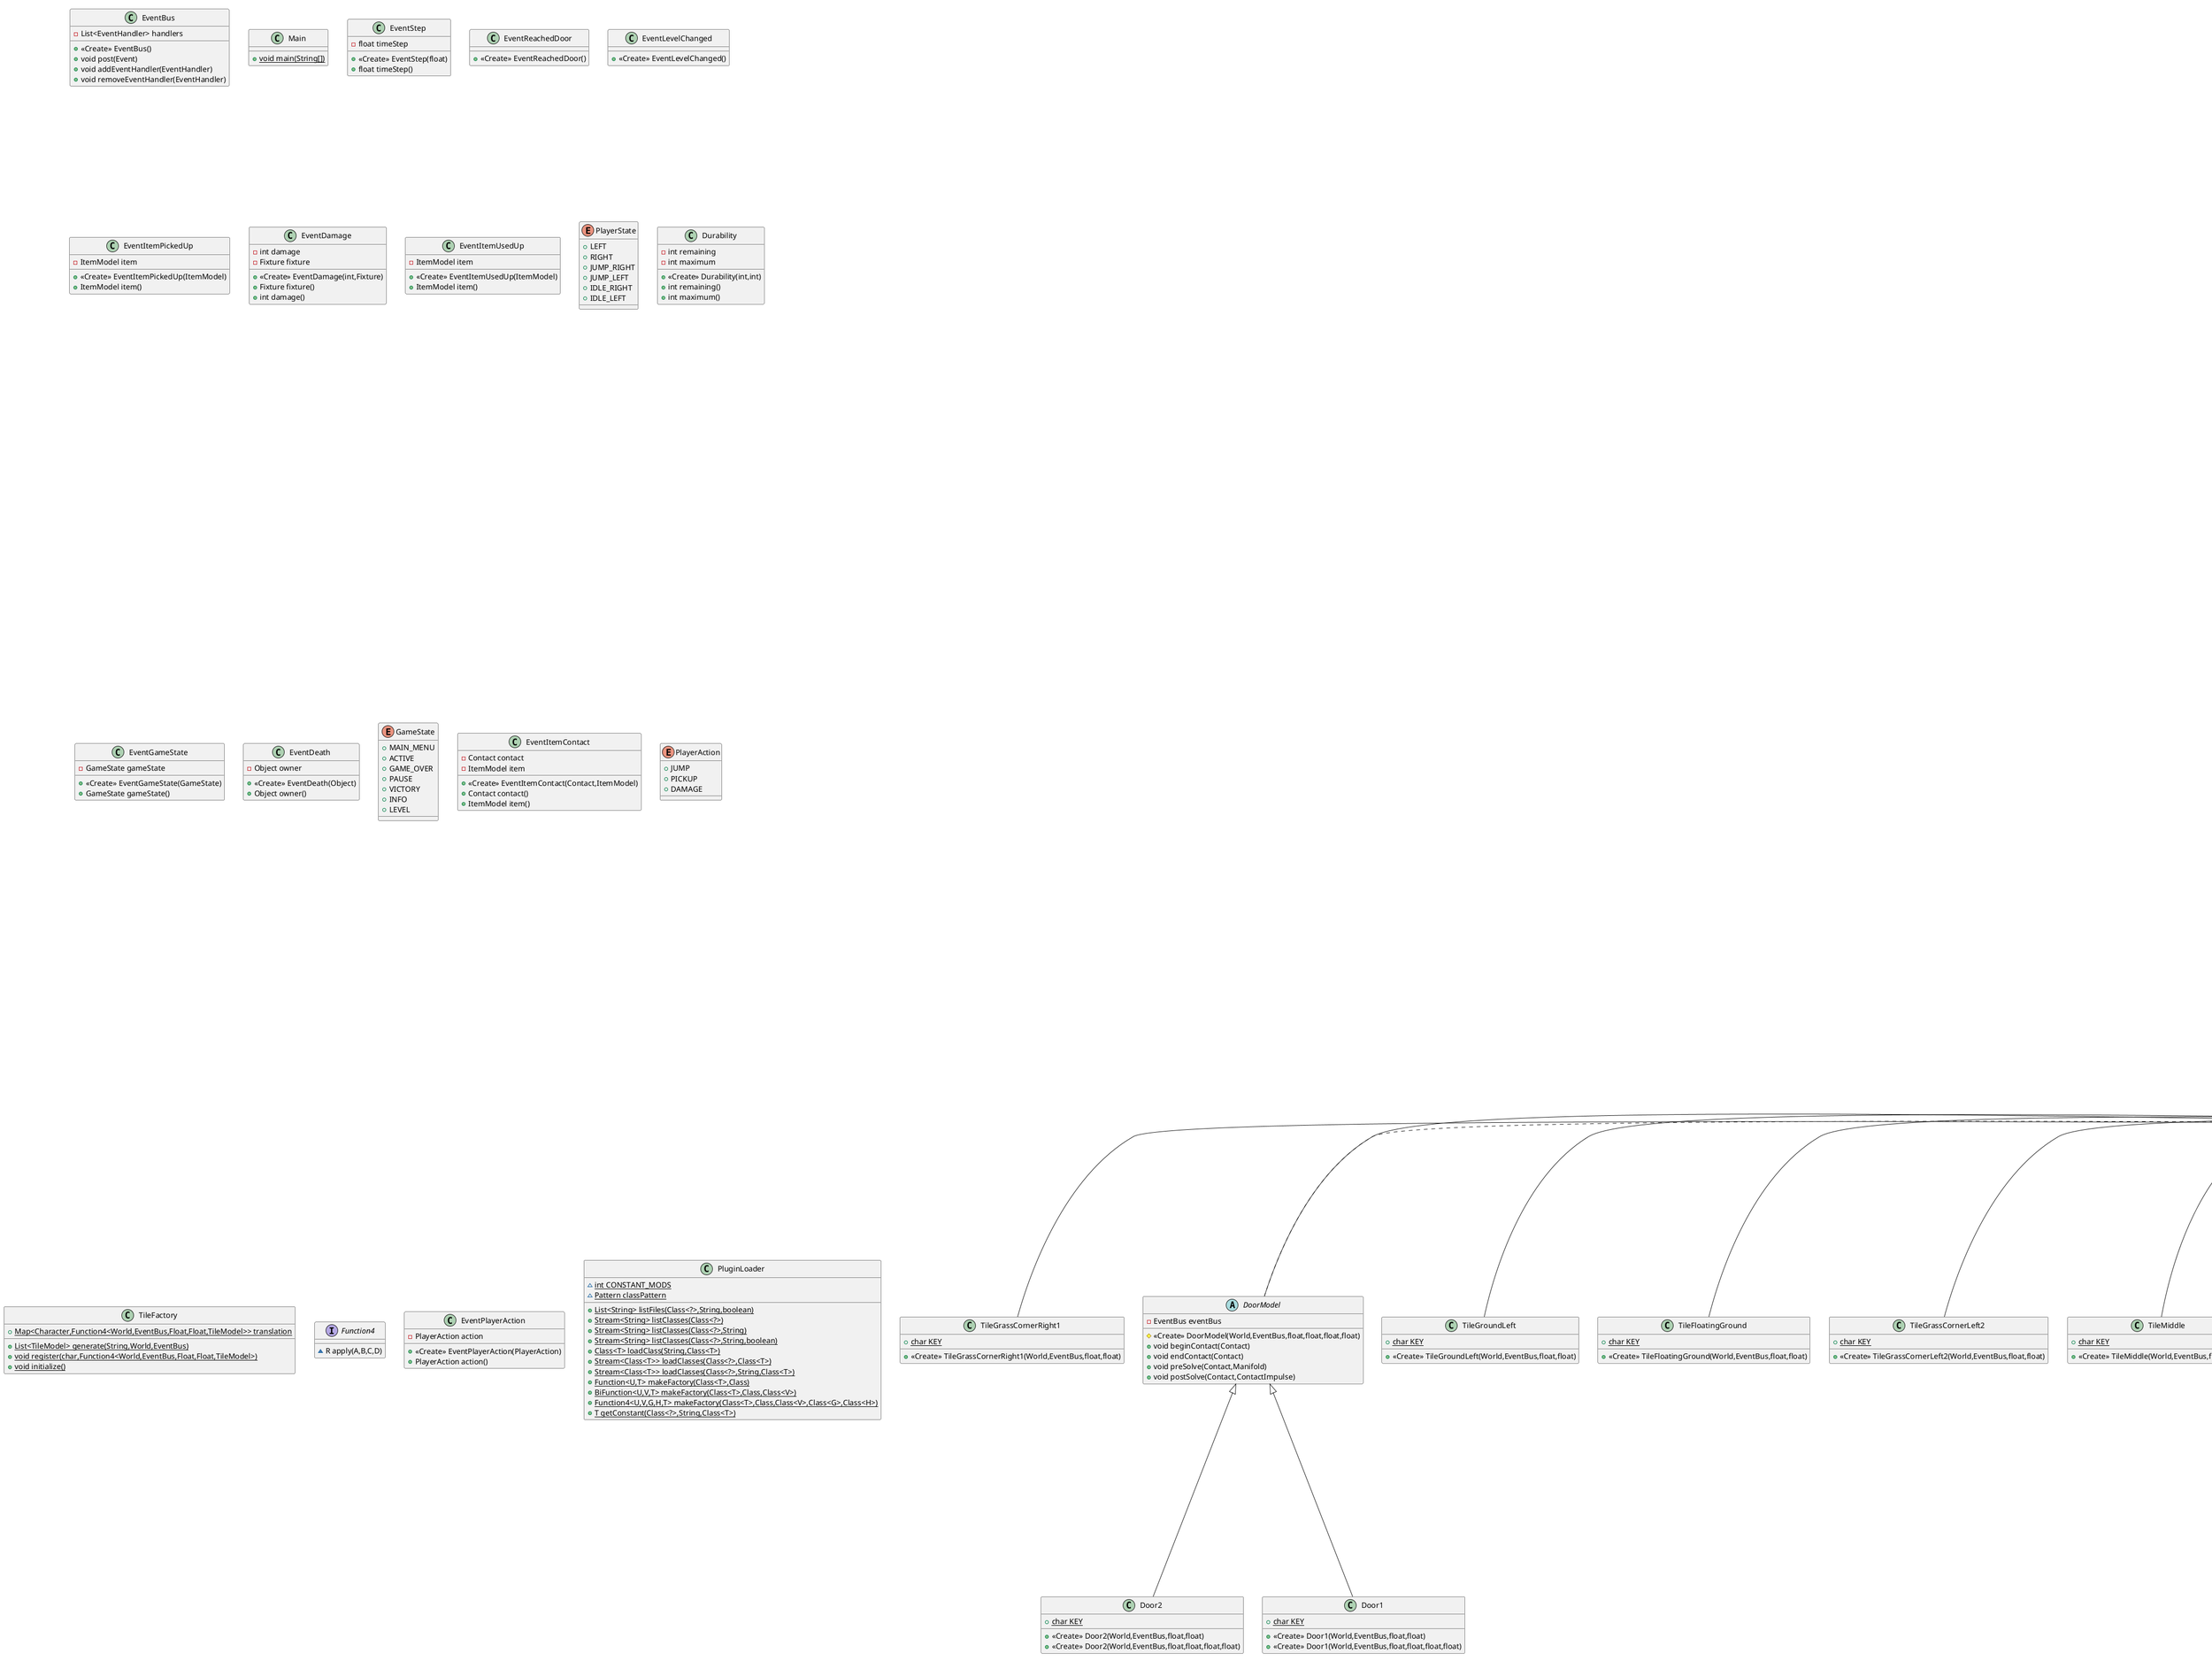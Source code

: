 @startuml
interface ControllableGameModel {
~ ControllableLevel getControllableLevel()
~ void setState(GameState)
~ void setLevel(String)
}

class TileGrassCornerRight1 {
+ {static} char KEY
+ <<Create>> TileGrassCornerRight1(World,EventBus,float,float)
}


abstract class DoorModel {
- EventBus eventBus
# <<Create>> DoorModel(World,EventBus,float,float,float,float)
+ void beginContact(Contact)
+ void endContact(Contact)
+ void preSolve(Contact,Manifold)
+ void postSolve(Contact,ContactImpulse)
}


interface GameStateGettable {
~ GameState getState()
}

abstract class Effect {
- float speedBoost
- float jumpBoost
- int maxDuration
- int duration
+ <<Create>> Effect(int,float,float)
+ void step()
+ boolean hasEnded()
+ float getSpeedBoost()
+ float getJumpBoost()
+ Durability getDuration()
}


class TileGroundLeft {
+ {static} char KEY
+ <<Create>> TileGroundLeft(World,EventBus,float,float)
}


class ItemHP {
- {static} int DURABILITY
- {static} int DURATION
+ <<Create>> ItemHP(EventBus,World,float,float)
+ String getDescription()
+ String getName()
}


class PauseScreen {
- Texture texture
- String title
- String text
- GlyphLayout titleLayout
- GlyphLayout textLayout
+ <<Create>> PauseScreen(InputProcessor)
+ void render(float)
}


class Controller {
- ControllableGameModel model
- boolean wasMenu
+ <<Create>> Controller(ControllableGameModel)
+ boolean keyDown(int)
- void chooseLevel(int)
+ boolean keyUp(int)
+ void handleEvent(Event)
}


class TileFloatingGround {
+ {static} char KEY
+ <<Create>> TileFloatingGround(World,EventBus,float,float)
}


class TileMiddle {
+ {static} char KEY
+ <<Create>> TileMiddle(World,EventBus,float,float)
}


class EventBus {
- List<EventHandler> handlers
+ <<Create>> EventBus()
+ void post(Event)
+ void addEventHandler(EventHandler)
+ void removeEventHandler(EventHandler)
}


class InfoScreen {
- {static} Texture texture
- Table tableController
- Table tableItem
- Stage stage
- Label.LabelStyle labelStyle
- ITexturePack texturePack
- ItemMushroom itemMushroom
- ItemEnergy itemEnergy
- Image mushroomImg
- Image energyImg
- ItemHP itemHp
- Image hpImg
+ <<Create>> InfoScreen(InputProcessor)
- void createLeftTable()
- void createRightTable()
- void createItemGroup(Image,ViewableItem)
- void createDescriptionContainer(ViewableItem)
+ void render(float)
}


class TileGround {
+ {static} char KEY
+ <<Create>> TileGround(World,EventBus,float,float)
}


class Hud {
- {static} int IMG_SIZE
- {static} int TEXT_WIDTH
- {static} int TEXT_HEIGHT
- ViewableLevel level
- ITexturePack texturePack
- Image itemIcon
- Label itemDurability
- HorizontalGroup effectIcons
- Map<ViewableEffect,Image> effectIconImages
- HorizontalGroup effectDurations
- Map<ViewableEffect,Image> effectDurationImages
- Table table
- HorizontalGroup hpGroup
- LinkedList<Image> hpIcons
+ <<Create>> Hud(SpriteBatch,ViewableLevel,ITexturePack)
- void fillTable()
- void updateHp()
- void drawHp()
- void updateItemActors()
- void updateEffectActors()
- Sprite getEffectDuration(ViewableEffect)
- void update()
+ void draw()
}


class TexturePack {
+ {static} String TILE_NAME
- {static} TextureAtlas atlas
- {static} int TILE_WIDTH
- {static} int TILE_HEIGHT
- {static} Map<PlayerState,Animation<TextureRegion>> PLAYER_ANIMATION_MAP
- float playerStateTime
- PlayerState playerLastState
- {static} Animation<TextureRegion> loadAnimation(String,int)
- TextureRegion getTextureFromAtlas(int)
+ TextureRegion getTileTexture(ViewableTile)
+ TextureRegion getPlayerTexture(PlayerState,float)
- void updatePlayerVariables(PlayerState,float)
+ TextureRegion getItemTexture(ViewableItem)
+ TextureRegion getHpTexture()
+ TextureRegion getEffectTexture(ViewableEffect)
+ TextureRegion getInventorySlot()
}


class TileFloatingGroundLeftSlim {
+ {static} char KEY
+ <<Create>> TileFloatingGroundLeftSlim(World,EventBus,float,float)
}


class TileGrassCornerRight2 {
+ {static} char KEY
+ <<Create>> TileGrassCornerRight2(World,EventBus,float,float)
}


class MenuScreen {
- {static} float TEXTURE_RATIO
- {static} Texture texture
- {static} String title
- {static} String text
- {static} GlyphLayout titleLayout
- {static} GlyphLayout textLayout
+ <<Create>> MenuScreen(InputProcessor)
+ void render(float)
}


class ItemEnergy {
- {static} int DURABILITY
- {static} int DURATION
+ <<Create>> ItemEnergy(EventBus,World,float,float)
+ String getDescription()
+ String getName()
}


class Saw {
+ {static} char KEY
- {static} int DAMAGE
+ <<Create>> Saw(World,EventBus,float,float)
+ <<Create>> Saw(World,EventBus,float,float,float)
# Shape createShape(float,float)
# Body createBody(float,float)
+ float getY()
}


abstract class DamageTileModel {
- int DAMAGE
- EventBus eventBus
# <<Create>> DamageTileModel(World,EventBus,float,float,float,float,int)
+ void beginContact(Contact)
+ void endContact(Contact)
+ void preSolve(Contact,Manifold)
+ void postSolve(Contact,ContactImpulse)
}


interface ViewableTile {
}
class Health {
- Object owner
- EventBus bus
- int max
- int health
+ <<Create>> Health(Object,EventBus,int)
+ <<Create>> Health(Object,EventBus,int,int)
+ void regenerate(int)
+ void damage(int)
+ int getHealth()
+ int getMaxHealth()
}


interface Positionable {
~ float getX()
~ float getY()
}

class VictoryScreen {
- Texture texture
- GlyphLayout textLayout
- GlyphLayout titleLayout
- String text
- String title
+ <<Create>> VictoryScreen(InputProcessor)
+ void render(float)
}


class Main {
+ {static} void main(String[])
}

class LevelScreen {
- Texture texture
- Table table
- Label.LabelStyle labelStyle
- String title
- Stage stage
+ <<Create>> LevelScreen(InputProcessor)
- void createLevelTable()
+ void render(float)
}


class Door2 {
+ {static} char KEY
+ <<Create>> Door2(World,EventBus,float,float)
+ <<Create>> Door2(World,EventBus,float,float,float,float)
}


class ContactListeners {
- List<ContactListener> contactListeners
+ <<Create>> ContactListeners()
+ boolean add(ContactListener)
+ void beginContact(Contact)
+ void endContact(Contact)
+ void preSolve(Contact,Manifold)
+ void postSolve(Contact,ContactImpulse)
}


class EventStep {
- float timeStep
+ <<Create>> EventStep(float)
+ float timeStep()
}


class TileGrassCornerLeft2 {
+ {static} char KEY
+ <<Create>> TileGrassCornerLeft2(World,EventBus,float,float)
}


class EffectHpUp {
- {static} float SPEED_BOOST
- {static} float JUMP_BOOST
+ <<Create>> EffectHpUp(int)
}


class EventReachedDoor {
+ <<Create>> EventReachedDoor()
}

class EventLevelChanged {
+ <<Create>> EventLevelChanged()
}

class GameScreen {
- {static} float VIEWPORT_WIDTH
- {static} float VIEWPORT_HEIGHT
- EventBus eventBus
- ViewableLevel level
- OrthographicCamera gameCam
- Viewport gamePort
- SpriteBatch batch
- SpriteBatch batchHud
- ITexturePack texturePack
- Stage hud
- Stage BackgroundLayers
+ <<Create>> GameScreen(ViewableLevel,EventBus,InputProcessor)
+ void show()
+ void render(float)
- void updateCamToPlayer()
- void renderTiles(List<ViewableTile>,float)
- void renderTile(ViewableTile,float)
- void renderItems()
- void renderItem(ViewableItem)
- void addBackgroundLayers(Array<Texture>)
+ void dispose()
+ void resize(int,int)
+ void pause()
+ void resume()
+ void hide()
}


class EventItemPickedUp {
- ItemModel item
+ <<Create>> EventItemPickedUp(ItemModel)
+ ItemModel item()
}


interface Sizeable {
~ float getWidth()
~ float getHeight()
}

class EventDamage {
- int damage
- Fixture fixture
+ <<Create>> EventDamage(int,Fixture)
+ Fixture fixture()
+ int damage()
}


class PlayerModel {
- {static} String USERDATA_BOTTOM
- {static} String USERDATA_LEFT
- {static} String USERDATA_RIGHT
- {static} String USERDATA_TOP
- {static} String USERDATA_SENSOR
- {static} float WIDTH
- {static} float HEIGHT
- {static} float DX
- {static} float DY
- {static} float AIR_CONTROL
- {static} float MAX_DX
- {static} float MAX_DY
- {static} float DENSITY
- {static} float FRICTION
- {static} float FRICTION_BOTTOM
- {static} float RESTITUTION
- {static} Set<Object> USERDATA_SET
- EventBus bus
- World world
- float void_height
- Body body
- List<Effect> effects
- IHealth hp
- Shape shapeTop
- Shape shapeSensor
- PlayerState state
- boolean moveUp
- int contactCountSensor
- ItemModel item
- float immunityCoolDown
+ <<Create>> PlayerModel(EventBus,World,float,float)
+ <<Create>> PlayerModel(EventBus,World,float,float,float)
- {static} HashSet<Object> createUserDataSet()
- boolean isContacted(Fixture)
+ void moveUp(boolean)
+ void moveDown(boolean)
+ void moveLeft(boolean)
+ void moveRight(boolean)
+ void useItem()
+ float getX()
+ float getY()
+ float getWidth()
+ float getHeight()
+ void step(float)
- boolean isGrounded()
- void move(float,float)
- Body createBody(float,float)
- void createShapes()
- void createFixtures(Body)
+ void handleEvent(Event)
- void handleDamage(int)
+ PlayerState getState()
- void updateState()
+ void beginContact(Contact)
+ void endContact(Contact)
+ void preSolve(Contact,Manifold)
+ void postSolve(Contact,ContactImpulse)
- boolean isSensorToGroundContact(Contact)
- boolean isBottomToGroundContact(Contact)
+ int getHp()
+ List<ViewableEffect> getEffects()
+ ViewableItem getItem()
}


class GameView {
+ {static} float VIEWPORT_WIDTH
+ {static} float VIEWPORT_HEIGHT
+ {static} float ASPECT_RATIO
- EventBus bus
- InputProcessor processor
- IAssetsManager assetsManager
- ViewableGameModel model
+ <<Create>> GameView(ViewableGameModel,EventBus,InputProcessor)
+ void create()
- void updateScreenAndMusic(GameState)
+ void handleEvent(Event)
}


interface EventHandler {
~ void handleEvent(Event)
}

abstract class TileHalf {
+ <<Create>> TileHalf(World,float,float,float,float)
+ <<Create>> TileHalf(World,EventBus,float,float)
# Shape createShape(float,float)
}

class TileGroundRight {
+ {static} char KEY
+ <<Create>> TileGroundRight(World,EventBus,float,float)
}


class Level {
- {static} int VELOCITY_ITERATIONS
- {static} int POSITION_ITERATIONS
+ float void_height
- EventBus bus
- float gravity
- float wind
- String default_foreground
- String default_background
- List<Function<World,ItemModel>> default_items
- float default_player_x
- float default_player_y
- World world
- List<TileModel> foreground
- List<TileModel> background
- List<ItemModel> items
- PlayerModel player
- List<ItemModel> toBeRemoved
- boolean isActive
- boolean initialized
+ <<Create>> Level(EventBus,float,float,float,float,float,String,String,List<Function<World,ItemModel>>)
+ void beginContact(Contact)
+ void endContact(Contact)
+ void preSolve(Contact,Manifold)
+ void postSolve(Contact,ContactImpulse)
+ void handleEvent(Event)
+ void step(float)
+ ControllablePlayerModel getControllablePlayer()
- void removeEventHandlers()
- void addEventHandlers()
- void disposeContents()
+ void reset()
+ void activate()
+ void disable()
+ ViewablePlayerModel getViewablePlayer()
+ List<ViewableTile> getForegroundTiles()
+ List<ViewableTile> getBackgroundTiles()
+ List<ViewableItem> getItems()
}


class EventItemUsedUp {
- ItemModel item
+ <<Create>> EventItemUsedUp(ItemModel)
+ ItemModel item()
}


class GameModel {
- EventBus bus
- Map<String,ILevel> levels
- String level
- GameState state
+ <<Create>> GameModel(EventBus)
- void fillLevels()
+ GameState getState()
+ void setState(GameState)
+ ControllableLevel getControllableLevel()
+ void setLevel(String)
+ void handleEvent(Event)
+ ViewableLevel getViewableLevel()
}


class EffectSpeedBoost {
- {static} float SPEED_BOOST
- {static} float JUMP_BOOST
+ <<Create>> EffectSpeedBoost(int)
}


class TilePillar {
+ {static} char KEY
+ <<Create>> TilePillar(World,EventBus,float,float)
}


class Background {
- Array<Texture> layers
- float x
+ <<Create>> Background(Array<Texture>)
+ void draw(Batch,float)
}


class TileFloatingGroundRight {
+ {static} char KEY
+ <<Create>> TileFloatingGroundRight(World,EventBus,float,float)
}


abstract class TileModel {
+ {static} float TILE_WIDTH
+ {static} float TILE_HEIGHT
# World world
# Body body
# Shape shape
- float width
- float height
+ <<Create>> TileModel(World,EventBus,float,float)
+ <<Create>> TileModel(World,float,float,float,float)
# Body createBody(float,float)
# Shape createShape(float,float)
+ float getX()
+ float getY()
+ float getWidth()
+ float getHeight()
+ void step(float)
+ void handleEvent(Event)
}


interface ControllableLevel {
~ ControllablePlayerModel getControllablePlayer()
~ void reset()
~ void activate()
~ void disable()
}

interface Stepable {
~ void step(float)
}

enum PlayerState {
+  LEFT
+  RIGHT
+  JUMP_RIGHT
+  JUMP_LEFT
+  IDLE_RIGHT
+  IDLE_LEFT
}

abstract class AbstractScreen {
# {static} BitmapFont font
- {static} float ViewPort
+ {static} float VIEWPORT_WIDTH
+ {static} float VIEWPORT_HEIGHT
# SpriteBatch batch
# OrthographicCamera gameCam
- Viewport gamePort
+ <<Create>> AbstractScreen(InputProcessor)
+ void show()
- void update()
+ void render(float)
+ void resize(int,int)
+ void pause()
+ void resume()
+ void hide()
+ void dispose()
}


class Durability {
- int remaining
- int maximum
+ <<Create>> Durability(int,int)
+ int remaining()
+ int maximum()
}


class GameOverScreen {
- Texture texture
- GlyphLayout layout
- String title
- String text
+ <<Create>> GameOverScreen(InputProcessor)
+ void render(float)
}


class TileSideRight {
+ {static} char KEY
+ <<Create>> TileSideRight(World,EventBus,float,float)
}


interface ViewableItem {
~ String getDescription()
~ String getName()
~ Durability getDurability()
}

class EventGameState {
- GameState gameState
+ <<Create>> EventGameState(GameState)
+ GameState gameState()
}


abstract class ItemModel {
- {static} float WIDTH
- {static} float HEIGHT
- Body body
- World world
- EventBus bus
# Durability durability
# Supplier<Effect> createEffect
- Shape shape
+ <<Create>> ItemModel(EventBus,World,float,float)
- Body createBody(World,float,float)
+ Effect use()
- void reduceDurability()
+ void destroyBody()
+ float getWidth()
+ float getHeight()
+ float getX()
+ float getY()
+ Durability getDurability()
+ void handleEvent(Event)
+ void beginContact(Contact)
+ void endContact(Contact)
+ void preSolve(Contact,Manifold)
+ void postSolve(Contact,ContactImpulse)
- boolean isContacted(Contact)
}


interface ViewableEffect {
~ Durability getDuration()
}

class TileGroundSingle {
+ {static} char KEY
+ <<Create>> TileGroundSingle(World,EventBus,float,float)
}


interface IHealth {
~ void regenerate(int)
~ void damage(int)
~ int getHealth()
~ int getMaxHealth()
}

class EffectJumpBoost {
- {static} float SPEED_BOOST
- {static} float JUMP_BOOST
+ <<Create>> EffectJumpBoost(int)
}


class TileFloatingGroundLeft {
+ {static} char KEY
+ <<Create>> TileFloatingGroundLeft(World,EventBus,float,float)
}


class TileBottom {
+ {static} char KEY
+ <<Create>> TileBottom(World,EventBus,float,float)
}


interface ControllablePlayerModel {
~ void moveUp(boolean)
~ void moveDown(boolean)
~ void moveLeft(boolean)
~ void moveRight(boolean)
~ void useItem()
}

interface PlayerStateGettable {
~ PlayerState getState()
}

class TileBottomRight {
+ {static} char KEY
+ <<Create>> TileBottomRight(World,EventBus,float,float)
}


class ItemMushroom {
- {static} int DURABILITY
- {static} int DURATION
+ <<Create>> ItemMushroom(EventBus,World,float,float)
+ String getDescription()
+ String getName()
}


class TileFloatingGroundRightSlim {
+ {static} char KEY
+ <<Create>> TileFloatingGroundRightSlim(World,EventBus,float,float)
}


interface ContactableTiles {
}
class EventDispose {
}
class TileBottomLeft {
+ {static} char KEY
+ <<Create>> TileBottomLeft(World,EventBus,float,float)
}


class TileFloatingGroundSingle {
+ {static} char KEY
+ <<Create>> TileFloatingGroundSingle(World,EventBus,float,float)
}


interface Event {
}
class EventDeath {
- Object owner
+ <<Create>> EventDeath(Object)
+ Object owner()
}


interface ILevel {
}
class Spike {
+ {static} char KEY
- {static} int DAMAGE
+ <<Create>> Spike(World,EventBus,float,float)
+ <<Create>> Spike(World,EventBus,float,float,float,float)
# Shape createShape(float,float)
}


interface ViewableGameModel {
~ ViewableLevel getViewableLevel()
}

class TileFloatingGroundSingleSlim {
+ {static} char KEY
+ <<Create>> TileFloatingGroundSingleSlim(World,EventBus,float,float)
}


enum GameState {
+  MAIN_MENU
+  ACTIVE
+  GAME_OVER
+  PAUSE
+  VICTORY
+  INFO
+  LEVEL
}

class TileSideLeft {
+ {static} char KEY
+ <<Create>> TileSideLeft(World,EventBus,float,float)
}


class TileFloatingGroundSlim {
+ {static} char KEY
+ <<Create>> TileFloatingGroundSlim(World,EventBus,float,float)
}


interface ViewableLevel {
~ ViewablePlayerModel getViewablePlayer()
~ List<ViewableTile> getForegroundTiles()
~ List<ViewableTile> getBackgroundTiles()
~ List<ViewableItem> getItems()
}

class EventItemContact {
- Contact contact
- ItemModel item
+ <<Create>> EventItemContact(Contact,ItemModel)
+ Contact contact()
+ ItemModel item()
}


enum PlayerAction {
+  JUMP
+  PICKUP
+  DAMAGE
}

class TileFactory {
+ {static} Map<Character,Function4<World,EventBus,Float,Float,TileModel>> translation
+ {static} List<TileModel> generate(String,World,EventBus)
+ {static} void register(char,Function4<World,EventBus,Float,Float,TileModel>)
+ {static} void initialize()
}


interface IAssetsManager {
~ void playMusic(String)
~ void stopMusic()
~ void pauseMusic()
~ void resumeMusic()
~ void playSoundEffect(PlayerAction)
}

class AssetsManager {
- {static} Map<PlayerAction,String> soundEffectMap
- {static} Map<String,String> musicMap
- Map<PlayerAction,Sound> currentEffects
- Music nowPlaying
- String lastPlayed
+ <<Create>> AssetsManager()
+ void playMusic(String)
+ void stopMusic()
+ void pauseMusic()
+ void resumeMusic()
+ void playSoundEffect(PlayerAction)
}


interface ViewablePlayerModel {
~ int getHp()
~ List<ViewableEffect> getEffects()
~ ViewableItem getItem()
}

interface ITexturePack {
~ TextureRegion getTileTexture(ViewableTile)
~ TextureRegion getPlayerTexture(PlayerState,float)
~ TextureRegion getItemTexture(ViewableItem)
~ TextureRegion getEffectTexture(ViewableEffect)
~ TextureRegion getInventorySlot()
~ TextureRegion getHpTexture()
}

class Door1 {
+ {static} char KEY
+ <<Create>> Door1(World,EventBus,float,float)
+ <<Create>> Door1(World,EventBus,float,float,float,float)
}


interface Function4 {
~ R apply(A,B,C,D)
}

class EventPlayerAction {
- PlayerAction action
+ <<Create>> EventPlayerAction(PlayerAction)
+ PlayerAction action()
}


class TilePillarBottom {
+ {static} char KEY
+ <<Create>> TilePillarBottom(World,EventBus,float,float)
}


class PluginLoader {
~ {static} int CONSTANT_MODS
~ {static} Pattern classPattern
+ {static} List<String> listFiles(Class<?>,String,boolean)
+ {static} Stream<String> listClasses(Class<?>)
+ {static} Stream<String> listClasses(Class<?>,String)
+ {static} Stream<String> listClasses(Class<?>,String,boolean)
+ {static} Class<T> loadClass(String,Class<T>)
+ {static} Stream<Class<T>> loadClasses(Class<?>,Class<T>)
+ {static} Stream<Class<T>> loadClasses(Class<?>,String,Class<T>)
+ {static} Function<U,T> makeFactory(Class<T>,Class<U>)
+ {static} BiFunction<U,V,T> makeFactory(Class<T>,Class<U>,Class<V>)
+ {static} Function4<U,V,G,H,T> makeFactory(Class<T>,Class<U>,Class<V>,Class<G>,Class<H>)
+ {static} T getConstant(Class<?>,String,Class<T>)
}


class Barrel {
+ {static} char KEY
+ <<Create>> Barrel(World,EventBus,float,float)
}


class TileGrassCornerLeft1 {
+ {static} char KEY
+ <<Create>> TileGrassCornerLeft1(World,EventBus,float,float)
}




GameStateGettable <|-- ControllableGameModel
TileModel <|-- TileGrassCornerRight1
ContactableTiles <|.. DoorModel
TileModel <|-- DoorModel
ViewableEffect <|.. Effect
TileModel <|-- TileGroundLeft
ViewableItem <|.. ItemHP
ItemModel <|-- ItemHP
AbstractScreen <|-- PauseScreen
EventHandler <|.. Controller
InputAdapter <|-- Controller
TileModel <|-- TileFloatingGround
TileModel <|-- TileMiddle
AbstractScreen <|-- InfoScreen
TileModel <|-- TileGround
Stage <|-- Hud
ITexturePack <|.. TexturePack
TileHalf <|-- TileFloatingGroundLeftSlim
TileModel <|-- TileGrassCornerRight2
AbstractScreen <|-- MenuScreen
ItemModel <|-- ItemEnergy
DamageTileModel <|-- Saw
ContactableTiles <|.. DamageTileModel
TileModel <|-- DamageTileModel
Positionable <|-- ViewableTile
Sizeable <|-- ViewableTile
IHealth <|.. Health
AbstractScreen <|-- VictoryScreen
AbstractScreen <|-- LevelScreen
DoorModel <|-- Door2
ContactListener <|.. ContactListeners
TileModel <|-- TileGrassCornerLeft2
Effect <|-- EffectHpUp
Screen <|.. GameScreen
ControllablePlayerModel <|.. PlayerModel
ViewablePlayerModel <|.. PlayerModel
EventHandler <|.. PlayerModel
ContactListener <|.. PlayerModel
EventHandler <|.. GameView
Game <|-- GameView
TileModel <|-- TileHalf
TileModel <|-- TileGroundRight
ILevel <|.. Level
ViewableGameModel <|.. GameModel
ControllableGameModel <|.. GameModel
EventHandler <|.. GameModel
Effect <|-- EffectSpeedBoost
TileModel <|-- TilePillar
Actor <|-- Background
TileModel <|-- TileFloatingGroundRight
ViewableTile <|.. TileModel
Stepable <|.. TileModel
EventHandler <|.. TileModel
Stepable <|-- ControllableLevel
Screen <|.. AbstractScreen
AbstractScreen <|-- GameOverScreen
TileModel <|-- TileSideRight
Positionable <|-- ViewableItem
Sizeable <|-- ViewableItem
ViewableItem <|.. ItemModel
EventHandler <|.. ItemModel
ContactListener <|.. ItemModel
TileModel <|-- TileGroundSingle
Effect <|-- EffectJumpBoost
TileModel <|-- TileFloatingGroundLeft
TileModel <|-- TileBottom
Stepable <|-- ControllablePlayerModel
TileModel <|-- TileBottomRight
ItemModel <|-- ItemMushroom
TileHalf <|-- TileFloatingGroundRightSlim
ContactListener <|-- ContactableTiles
Event <|.. EventDispose
TileModel <|-- TileBottomLeft
TileModel <|-- TileFloatingGroundSingle
ViewableLevel <|-- ILevel
ControllableLevel <|-- ILevel
EventHandler <|-- ILevel
ContactListener <|-- ILevel
DamageTileModel <|-- Spike
GameStateGettable <|-- ViewableGameModel
TileHalf <|-- TileFloatingGroundSingleSlim
TileModel <|-- TileSideLeft
TileHalf <|-- TileFloatingGroundSlim
IAssetsManager <|.. AssetsManager
Sizeable <|-- ViewablePlayerModel
Positionable <|-- ViewablePlayerModel
PlayerStateGettable <|-- ViewablePlayerModel
DoorModel <|-- Door1
TileModel <|-- TilePillarBottom
TileModel <|-- Barrel
TileModel <|-- TileGrassCornerLeft1
@enduml